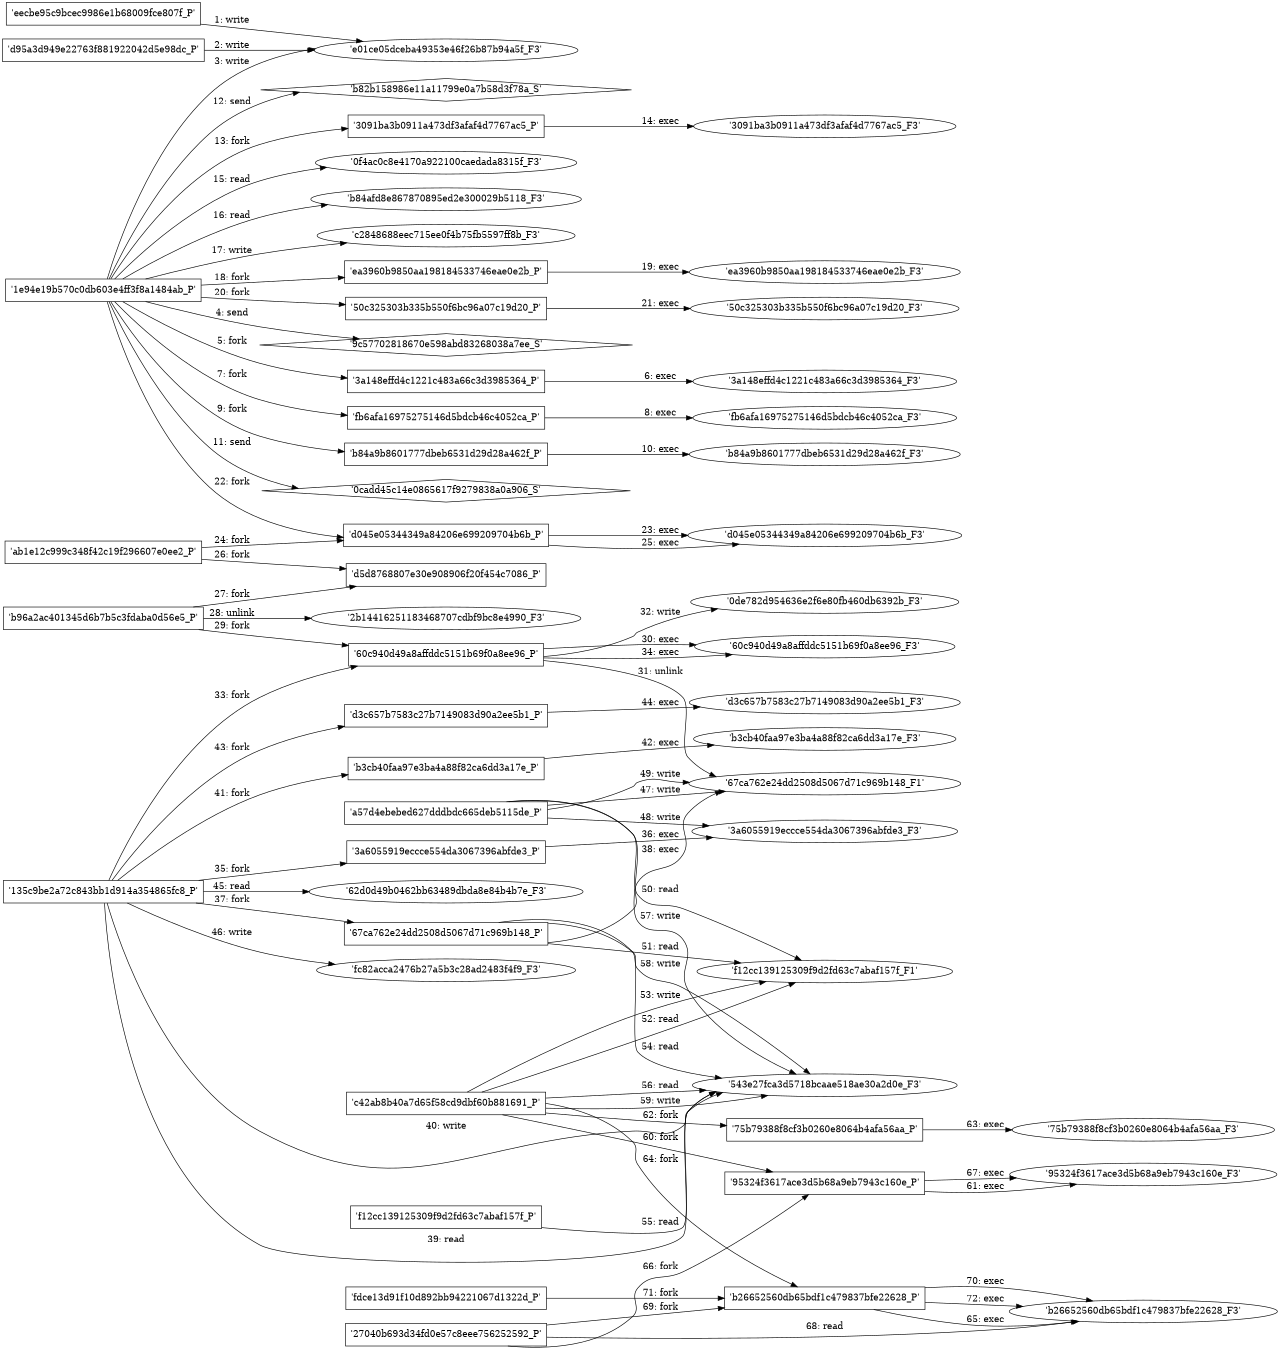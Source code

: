 digraph "D:\Learning\Paper\apt\基于CTI的攻击预警\Dataset\攻击图\ASGfromALLCTI\Threat Roundup for May 31 to June 7.dot" {
rankdir="LR"
size="9"
fixedsize="false"
splines="true"
nodesep=0.3
ranksep=0
fontsize=10
overlap="scalexy"
engine= "neato"
	"'e01ce05dceba49353e46f26b87b94a5f_F3'" [node_type=file shape=ellipse]
	"'eecbe95c9bcec9986e1b68009fce807f_P'" [node_type=Process shape=box]
	"'eecbe95c9bcec9986e1b68009fce807f_P'" -> "'e01ce05dceba49353e46f26b87b94a5f_F3'" [label="1: write"]
	"'e01ce05dceba49353e46f26b87b94a5f_F3'" [node_type=file shape=ellipse]
	"'d95a3d949e22763f881922042d5e98dc_P'" [node_type=Process shape=box]
	"'d95a3d949e22763f881922042d5e98dc_P'" -> "'e01ce05dceba49353e46f26b87b94a5f_F3'" [label="2: write"]
	"'e01ce05dceba49353e46f26b87b94a5f_F3'" [node_type=file shape=ellipse]
	"'1e94e19b570c0db603e4ff3f8a1484ab_P'" [node_type=Process shape=box]
	"'1e94e19b570c0db603e4ff3f8a1484ab_P'" -> "'e01ce05dceba49353e46f26b87b94a5f_F3'" [label="3: write"]
	"'9c57702818670e598abd83268038a7ee_S'" [node_type=Socket shape=diamond]
	"'1e94e19b570c0db603e4ff3f8a1484ab_P'" [node_type=Process shape=box]
	"'1e94e19b570c0db603e4ff3f8a1484ab_P'" -> "'9c57702818670e598abd83268038a7ee_S'" [label="4: send"]
	"'1e94e19b570c0db603e4ff3f8a1484ab_P'" [node_type=Process shape=box]
	"'3a148effd4c1221c483a66c3d3985364_P'" [node_type=Process shape=box]
	"'1e94e19b570c0db603e4ff3f8a1484ab_P'" -> "'3a148effd4c1221c483a66c3d3985364_P'" [label="5: fork"]
	"'3a148effd4c1221c483a66c3d3985364_P'" [node_type=Process shape=box]
	"'3a148effd4c1221c483a66c3d3985364_F3'" [node_type=File shape=ellipse]
	"'3a148effd4c1221c483a66c3d3985364_P'" -> "'3a148effd4c1221c483a66c3d3985364_F3'" [label="6: exec"]
	"'1e94e19b570c0db603e4ff3f8a1484ab_P'" [node_type=Process shape=box]
	"'fb6afa16975275146d5bdcb46c4052ca_P'" [node_type=Process shape=box]
	"'1e94e19b570c0db603e4ff3f8a1484ab_P'" -> "'fb6afa16975275146d5bdcb46c4052ca_P'" [label="7: fork"]
	"'fb6afa16975275146d5bdcb46c4052ca_P'" [node_type=Process shape=box]
	"'fb6afa16975275146d5bdcb46c4052ca_F3'" [node_type=File shape=ellipse]
	"'fb6afa16975275146d5bdcb46c4052ca_P'" -> "'fb6afa16975275146d5bdcb46c4052ca_F3'" [label="8: exec"]
	"'1e94e19b570c0db603e4ff3f8a1484ab_P'" [node_type=Process shape=box]
	"'b84a9b8601777dbeb6531d29d28a462f_P'" [node_type=Process shape=box]
	"'1e94e19b570c0db603e4ff3f8a1484ab_P'" -> "'b84a9b8601777dbeb6531d29d28a462f_P'" [label="9: fork"]
	"'b84a9b8601777dbeb6531d29d28a462f_P'" [node_type=Process shape=box]
	"'b84a9b8601777dbeb6531d29d28a462f_F3'" [node_type=File shape=ellipse]
	"'b84a9b8601777dbeb6531d29d28a462f_P'" -> "'b84a9b8601777dbeb6531d29d28a462f_F3'" [label="10: exec"]
	"'0cadd45c14e0865617f9279838a0a906_S'" [node_type=Socket shape=diamond]
	"'1e94e19b570c0db603e4ff3f8a1484ab_P'" [node_type=Process shape=box]
	"'1e94e19b570c0db603e4ff3f8a1484ab_P'" -> "'0cadd45c14e0865617f9279838a0a906_S'" [label="11: send"]
	"'b82b158986e11a11799e0a7b58d3f78a_S'" [node_type=Socket shape=diamond]
	"'1e94e19b570c0db603e4ff3f8a1484ab_P'" [node_type=Process shape=box]
	"'1e94e19b570c0db603e4ff3f8a1484ab_P'" -> "'b82b158986e11a11799e0a7b58d3f78a_S'" [label="12: send"]
	"'1e94e19b570c0db603e4ff3f8a1484ab_P'" [node_type=Process shape=box]
	"'3091ba3b0911a473df3afaf4d7767ac5_P'" [node_type=Process shape=box]
	"'1e94e19b570c0db603e4ff3f8a1484ab_P'" -> "'3091ba3b0911a473df3afaf4d7767ac5_P'" [label="13: fork"]
	"'3091ba3b0911a473df3afaf4d7767ac5_P'" [node_type=Process shape=box]
	"'3091ba3b0911a473df3afaf4d7767ac5_F3'" [node_type=File shape=ellipse]
	"'3091ba3b0911a473df3afaf4d7767ac5_P'" -> "'3091ba3b0911a473df3afaf4d7767ac5_F3'" [label="14: exec"]
	"'0f4ac0c8e4170a922100caedada8315f_F3'" [node_type=file shape=ellipse]
	"'1e94e19b570c0db603e4ff3f8a1484ab_P'" [node_type=Process shape=box]
	"'1e94e19b570c0db603e4ff3f8a1484ab_P'" -> "'0f4ac0c8e4170a922100caedada8315f_F3'" [label="15: read"]
	"'b84afd8e867870895ed2e300029b5118_F3'" [node_type=file shape=ellipse]
	"'1e94e19b570c0db603e4ff3f8a1484ab_P'" [node_type=Process shape=box]
	"'1e94e19b570c0db603e4ff3f8a1484ab_P'" -> "'b84afd8e867870895ed2e300029b5118_F3'" [label="16: read"]
	"'c2848688eec715ee0f4b75fb5597ff8b_F3'" [node_type=file shape=ellipse]
	"'1e94e19b570c0db603e4ff3f8a1484ab_P'" [node_type=Process shape=box]
	"'1e94e19b570c0db603e4ff3f8a1484ab_P'" -> "'c2848688eec715ee0f4b75fb5597ff8b_F3'" [label="17: write"]
	"'1e94e19b570c0db603e4ff3f8a1484ab_P'" [node_type=Process shape=box]
	"'ea3960b9850aa198184533746eae0e2b_P'" [node_type=Process shape=box]
	"'1e94e19b570c0db603e4ff3f8a1484ab_P'" -> "'ea3960b9850aa198184533746eae0e2b_P'" [label="18: fork"]
	"'ea3960b9850aa198184533746eae0e2b_P'" [node_type=Process shape=box]
	"'ea3960b9850aa198184533746eae0e2b_F3'" [node_type=File shape=ellipse]
	"'ea3960b9850aa198184533746eae0e2b_P'" -> "'ea3960b9850aa198184533746eae0e2b_F3'" [label="19: exec"]
	"'1e94e19b570c0db603e4ff3f8a1484ab_P'" [node_type=Process shape=box]
	"'50c325303b335b550f6bc96a07c19d20_P'" [node_type=Process shape=box]
	"'1e94e19b570c0db603e4ff3f8a1484ab_P'" -> "'50c325303b335b550f6bc96a07c19d20_P'" [label="20: fork"]
	"'50c325303b335b550f6bc96a07c19d20_P'" [node_type=Process shape=box]
	"'50c325303b335b550f6bc96a07c19d20_F3'" [node_type=File shape=ellipse]
	"'50c325303b335b550f6bc96a07c19d20_P'" -> "'50c325303b335b550f6bc96a07c19d20_F3'" [label="21: exec"]
	"'1e94e19b570c0db603e4ff3f8a1484ab_P'" [node_type=Process shape=box]
	"'d045e05344349a84206e699209704b6b_P'" [node_type=Process shape=box]
	"'1e94e19b570c0db603e4ff3f8a1484ab_P'" -> "'d045e05344349a84206e699209704b6b_P'" [label="22: fork"]
	"'d045e05344349a84206e699209704b6b_P'" [node_type=Process shape=box]
	"'d045e05344349a84206e699209704b6b_F3'" [node_type=File shape=ellipse]
	"'d045e05344349a84206e699209704b6b_P'" -> "'d045e05344349a84206e699209704b6b_F3'" [label="23: exec"]
	"'ab1e12c999c348f42c19f296607e0ee2_P'" [node_type=Process shape=box]
	"'d045e05344349a84206e699209704b6b_P'" [node_type=Process shape=box]
	"'ab1e12c999c348f42c19f296607e0ee2_P'" -> "'d045e05344349a84206e699209704b6b_P'" [label="24: fork"]
	"'d045e05344349a84206e699209704b6b_P'" [node_type=Process shape=box]
	"'d045e05344349a84206e699209704b6b_F3'" [node_type=File shape=ellipse]
	"'d045e05344349a84206e699209704b6b_P'" -> "'d045e05344349a84206e699209704b6b_F3'" [label="25: exec"]
	"'ab1e12c999c348f42c19f296607e0ee2_P'" [node_type=Process shape=box]
	"'d5d8768807e30e908906f20f454c7086_P'" [node_type=Process shape=box]
	"'ab1e12c999c348f42c19f296607e0ee2_P'" -> "'d5d8768807e30e908906f20f454c7086_P'" [label="26: fork"]
	"'b96a2ac401345d6b7b5c3fdaba0d56e5_P'" [node_type=Process shape=box]
	"'d5d8768807e30e908906f20f454c7086_P'" [node_type=Process shape=box]
	"'b96a2ac401345d6b7b5c3fdaba0d56e5_P'" -> "'d5d8768807e30e908906f20f454c7086_P'" [label="27: fork"]
	"'2b14416251183468707cdbf9bc8e4990_F3'" [node_type=file shape=ellipse]
	"'b96a2ac401345d6b7b5c3fdaba0d56e5_P'" [node_type=Process shape=box]
	"'b96a2ac401345d6b7b5c3fdaba0d56e5_P'" -> "'2b14416251183468707cdbf9bc8e4990_F3'" [label="28: unlink"]
	"'b96a2ac401345d6b7b5c3fdaba0d56e5_P'" [node_type=Process shape=box]
	"'60c940d49a8affddc5151b69f0a8ee96_P'" [node_type=Process shape=box]
	"'b96a2ac401345d6b7b5c3fdaba0d56e5_P'" -> "'60c940d49a8affddc5151b69f0a8ee96_P'" [label="29: fork"]
	"'60c940d49a8affddc5151b69f0a8ee96_P'" [node_type=Process shape=box]
	"'60c940d49a8affddc5151b69f0a8ee96_F3'" [node_type=File shape=ellipse]
	"'60c940d49a8affddc5151b69f0a8ee96_P'" -> "'60c940d49a8affddc5151b69f0a8ee96_F3'" [label="30: exec"]
	"'67ca762e24dd2508d5067d71c969b148_F1'" [node_type=file shape=ellipse]
	"'60c940d49a8affddc5151b69f0a8ee96_P'" [node_type=Process shape=box]
	"'60c940d49a8affddc5151b69f0a8ee96_P'" -> "'67ca762e24dd2508d5067d71c969b148_F1'" [label="31: unlink"]
	"'0de782d954636e2f6e80fb460db6392b_F3'" [node_type=file shape=ellipse]
	"'60c940d49a8affddc5151b69f0a8ee96_P'" [node_type=Process shape=box]
	"'60c940d49a8affddc5151b69f0a8ee96_P'" -> "'0de782d954636e2f6e80fb460db6392b_F3'" [label="32: write"]
	"'135c9be2a72c843bb1d914a354865fc8_P'" [node_type=Process shape=box]
	"'60c940d49a8affddc5151b69f0a8ee96_P'" [node_type=Process shape=box]
	"'135c9be2a72c843bb1d914a354865fc8_P'" -> "'60c940d49a8affddc5151b69f0a8ee96_P'" [label="33: fork"]
	"'60c940d49a8affddc5151b69f0a8ee96_P'" [node_type=Process shape=box]
	"'60c940d49a8affddc5151b69f0a8ee96_F3'" [node_type=File shape=ellipse]
	"'60c940d49a8affddc5151b69f0a8ee96_P'" -> "'60c940d49a8affddc5151b69f0a8ee96_F3'" [label="34: exec"]
	"'135c9be2a72c843bb1d914a354865fc8_P'" [node_type=Process shape=box]
	"'3a6055919eccce554da3067396abfde3_P'" [node_type=Process shape=box]
	"'135c9be2a72c843bb1d914a354865fc8_P'" -> "'3a6055919eccce554da3067396abfde3_P'" [label="35: fork"]
	"'3a6055919eccce554da3067396abfde3_P'" [node_type=Process shape=box]
	"'3a6055919eccce554da3067396abfde3_F3'" [node_type=File shape=ellipse]
	"'3a6055919eccce554da3067396abfde3_P'" -> "'3a6055919eccce554da3067396abfde3_F3'" [label="36: exec"]
	"'135c9be2a72c843bb1d914a354865fc8_P'" [node_type=Process shape=box]
	"'67ca762e24dd2508d5067d71c969b148_P'" [node_type=Process shape=box]
	"'135c9be2a72c843bb1d914a354865fc8_P'" -> "'67ca762e24dd2508d5067d71c969b148_P'" [label="37: fork"]
	"'67ca762e24dd2508d5067d71c969b148_P'" [node_type=Process shape=box]
	"'67ca762e24dd2508d5067d71c969b148_F1'" [node_type=File shape=ellipse]
	"'67ca762e24dd2508d5067d71c969b148_P'" -> "'67ca762e24dd2508d5067d71c969b148_F1'" [label="38: exec"]
	"'543e27fca3d5718bcaae518ae30a2d0e_F3'" [node_type=file shape=ellipse]
	"'135c9be2a72c843bb1d914a354865fc8_P'" [node_type=Process shape=box]
	"'135c9be2a72c843bb1d914a354865fc8_P'" -> "'543e27fca3d5718bcaae518ae30a2d0e_F3'" [label="39: read"]
	"'543e27fca3d5718bcaae518ae30a2d0e_F3'" [node_type=file shape=ellipse]
	"'135c9be2a72c843bb1d914a354865fc8_P'" [node_type=Process shape=box]
	"'135c9be2a72c843bb1d914a354865fc8_P'" -> "'543e27fca3d5718bcaae518ae30a2d0e_F3'" [label="40: write"]
	"'135c9be2a72c843bb1d914a354865fc8_P'" [node_type=Process shape=box]
	"'b3cb40faa97e3ba4a88f82ca6dd3a17e_P'" [node_type=Process shape=box]
	"'135c9be2a72c843bb1d914a354865fc8_P'" -> "'b3cb40faa97e3ba4a88f82ca6dd3a17e_P'" [label="41: fork"]
	"'b3cb40faa97e3ba4a88f82ca6dd3a17e_P'" [node_type=Process shape=box]
	"'b3cb40faa97e3ba4a88f82ca6dd3a17e_F3'" [node_type=File shape=ellipse]
	"'b3cb40faa97e3ba4a88f82ca6dd3a17e_P'" -> "'b3cb40faa97e3ba4a88f82ca6dd3a17e_F3'" [label="42: exec"]
	"'135c9be2a72c843bb1d914a354865fc8_P'" [node_type=Process shape=box]
	"'d3c657b7583c27b7149083d90a2ee5b1_P'" [node_type=Process shape=box]
	"'135c9be2a72c843bb1d914a354865fc8_P'" -> "'d3c657b7583c27b7149083d90a2ee5b1_P'" [label="43: fork"]
	"'d3c657b7583c27b7149083d90a2ee5b1_P'" [node_type=Process shape=box]
	"'d3c657b7583c27b7149083d90a2ee5b1_F3'" [node_type=File shape=ellipse]
	"'d3c657b7583c27b7149083d90a2ee5b1_P'" -> "'d3c657b7583c27b7149083d90a2ee5b1_F3'" [label="44: exec"]
	"'62d0d49b0462bb63489dbda8e84b4b7e_F3'" [node_type=file shape=ellipse]
	"'135c9be2a72c843bb1d914a354865fc8_P'" [node_type=Process shape=box]
	"'135c9be2a72c843bb1d914a354865fc8_P'" -> "'62d0d49b0462bb63489dbda8e84b4b7e_F3'" [label="45: read"]
	"'fc82acca2476b27a5b3c28ad2483f4f9_F3'" [node_type=file shape=ellipse]
	"'135c9be2a72c843bb1d914a354865fc8_P'" [node_type=Process shape=box]
	"'135c9be2a72c843bb1d914a354865fc8_P'" -> "'fc82acca2476b27a5b3c28ad2483f4f9_F3'" [label="46: write"]
	"'67ca762e24dd2508d5067d71c969b148_F1'" [node_type=file shape=ellipse]
	"'a57d4ebebed627dddbdc665deb5115de_P'" [node_type=Process shape=box]
	"'a57d4ebebed627dddbdc665deb5115de_P'" -> "'67ca762e24dd2508d5067d71c969b148_F1'" [label="47: write"]
	"'3a6055919eccce554da3067396abfde3_F3'" [node_type=file shape=ellipse]
	"'a57d4ebebed627dddbdc665deb5115de_P'" [node_type=Process shape=box]
	"'a57d4ebebed627dddbdc665deb5115de_P'" -> "'3a6055919eccce554da3067396abfde3_F3'" [label="48: write"]
	"'67ca762e24dd2508d5067d71c969b148_F1'" [node_type=file shape=ellipse]
	"'a57d4ebebed627dddbdc665deb5115de_P'" [node_type=Process shape=box]
	"'a57d4ebebed627dddbdc665deb5115de_P'" -> "'67ca762e24dd2508d5067d71c969b148_F1'" [label="49: write"]
	"'f12cc139125309f9d2fd63c7abaf157f_F1'" [node_type=file shape=ellipse]
	"'a57d4ebebed627dddbdc665deb5115de_P'" [node_type=Process shape=box]
	"'a57d4ebebed627dddbdc665deb5115de_P'" -> "'f12cc139125309f9d2fd63c7abaf157f_F1'" [label="50: read"]
	"'f12cc139125309f9d2fd63c7abaf157f_F1'" [node_type=file shape=ellipse]
	"'67ca762e24dd2508d5067d71c969b148_P'" [node_type=Process shape=box]
	"'67ca762e24dd2508d5067d71c969b148_P'" -> "'f12cc139125309f9d2fd63c7abaf157f_F1'" [label="51: read"]
	"'f12cc139125309f9d2fd63c7abaf157f_F1'" [node_type=file shape=ellipse]
	"'c42ab8b40a7d65f58cd9dbf60b881691_P'" [node_type=Process shape=box]
	"'c42ab8b40a7d65f58cd9dbf60b881691_P'" -> "'f12cc139125309f9d2fd63c7abaf157f_F1'" [label="52: read"]
	"'f12cc139125309f9d2fd63c7abaf157f_F1'" [node_type=file shape=ellipse]
	"'c42ab8b40a7d65f58cd9dbf60b881691_P'" [node_type=Process shape=box]
	"'c42ab8b40a7d65f58cd9dbf60b881691_P'" -> "'f12cc139125309f9d2fd63c7abaf157f_F1'" [label="53: write"]
	"'543e27fca3d5718bcaae518ae30a2d0e_F3'" [node_type=file shape=ellipse]
	"'67ca762e24dd2508d5067d71c969b148_P'" [node_type=Process shape=box]
	"'67ca762e24dd2508d5067d71c969b148_P'" -> "'543e27fca3d5718bcaae518ae30a2d0e_F3'" [label="54: read"]
	"'543e27fca3d5718bcaae518ae30a2d0e_F3'" [node_type=file shape=ellipse]
	"'f12cc139125309f9d2fd63c7abaf157f_P'" [node_type=Process shape=box]
	"'f12cc139125309f9d2fd63c7abaf157f_P'" -> "'543e27fca3d5718bcaae518ae30a2d0e_F3'" [label="55: read"]
	"'543e27fca3d5718bcaae518ae30a2d0e_F3'" [node_type=file shape=ellipse]
	"'c42ab8b40a7d65f58cd9dbf60b881691_P'" [node_type=Process shape=box]
	"'c42ab8b40a7d65f58cd9dbf60b881691_P'" -> "'543e27fca3d5718bcaae518ae30a2d0e_F3'" [label="56: read"]
	"'543e27fca3d5718bcaae518ae30a2d0e_F3'" [node_type=file shape=ellipse]
	"'a57d4ebebed627dddbdc665deb5115de_P'" [node_type=Process shape=box]
	"'a57d4ebebed627dddbdc665deb5115de_P'" -> "'543e27fca3d5718bcaae518ae30a2d0e_F3'" [label="57: write"]
	"'543e27fca3d5718bcaae518ae30a2d0e_F3'" [node_type=file shape=ellipse]
	"'67ca762e24dd2508d5067d71c969b148_P'" [node_type=Process shape=box]
	"'67ca762e24dd2508d5067d71c969b148_P'" -> "'543e27fca3d5718bcaae518ae30a2d0e_F3'" [label="58: write"]
	"'543e27fca3d5718bcaae518ae30a2d0e_F3'" [node_type=file shape=ellipse]
	"'c42ab8b40a7d65f58cd9dbf60b881691_P'" [node_type=Process shape=box]
	"'c42ab8b40a7d65f58cd9dbf60b881691_P'" -> "'543e27fca3d5718bcaae518ae30a2d0e_F3'" [label="59: write"]
	"'c42ab8b40a7d65f58cd9dbf60b881691_P'" [node_type=Process shape=box]
	"'95324f3617ace3d5b68a9eb7943c160e_P'" [node_type=Process shape=box]
	"'c42ab8b40a7d65f58cd9dbf60b881691_P'" -> "'95324f3617ace3d5b68a9eb7943c160e_P'" [label="60: fork"]
	"'95324f3617ace3d5b68a9eb7943c160e_P'" [node_type=Process shape=box]
	"'95324f3617ace3d5b68a9eb7943c160e_F3'" [node_type=File shape=ellipse]
	"'95324f3617ace3d5b68a9eb7943c160e_P'" -> "'95324f3617ace3d5b68a9eb7943c160e_F3'" [label="61: exec"]
	"'c42ab8b40a7d65f58cd9dbf60b881691_P'" [node_type=Process shape=box]
	"'75b79388f8cf3b0260e8064b4afa56aa_P'" [node_type=Process shape=box]
	"'c42ab8b40a7d65f58cd9dbf60b881691_P'" -> "'75b79388f8cf3b0260e8064b4afa56aa_P'" [label="62: fork"]
	"'75b79388f8cf3b0260e8064b4afa56aa_P'" [node_type=Process shape=box]
	"'75b79388f8cf3b0260e8064b4afa56aa_F3'" [node_type=File shape=ellipse]
	"'75b79388f8cf3b0260e8064b4afa56aa_P'" -> "'75b79388f8cf3b0260e8064b4afa56aa_F3'" [label="63: exec"]
	"'c42ab8b40a7d65f58cd9dbf60b881691_P'" [node_type=Process shape=box]
	"'b26652560db65bdf1c479837bfe22628_P'" [node_type=Process shape=box]
	"'c42ab8b40a7d65f58cd9dbf60b881691_P'" -> "'b26652560db65bdf1c479837bfe22628_P'" [label="64: fork"]
	"'b26652560db65bdf1c479837bfe22628_P'" [node_type=Process shape=box]
	"'b26652560db65bdf1c479837bfe22628_F3'" [node_type=File shape=ellipse]
	"'b26652560db65bdf1c479837bfe22628_P'" -> "'b26652560db65bdf1c479837bfe22628_F3'" [label="65: exec"]
	"'27040b693d34fd0e57c8eee756252592_P'" [node_type=Process shape=box]
	"'95324f3617ace3d5b68a9eb7943c160e_P'" [node_type=Process shape=box]
	"'27040b693d34fd0e57c8eee756252592_P'" -> "'95324f3617ace3d5b68a9eb7943c160e_P'" [label="66: fork"]
	"'95324f3617ace3d5b68a9eb7943c160e_P'" [node_type=Process shape=box]
	"'95324f3617ace3d5b68a9eb7943c160e_F3'" [node_type=File shape=ellipse]
	"'95324f3617ace3d5b68a9eb7943c160e_P'" -> "'95324f3617ace3d5b68a9eb7943c160e_F3'" [label="67: exec"]
	"'b26652560db65bdf1c479837bfe22628_F3'" [node_type=file shape=ellipse]
	"'27040b693d34fd0e57c8eee756252592_P'" [node_type=Process shape=box]
	"'27040b693d34fd0e57c8eee756252592_P'" -> "'b26652560db65bdf1c479837bfe22628_F3'" [label="68: read"]
	"'27040b693d34fd0e57c8eee756252592_P'" [node_type=Process shape=box]
	"'b26652560db65bdf1c479837bfe22628_P'" [node_type=Process shape=box]
	"'27040b693d34fd0e57c8eee756252592_P'" -> "'b26652560db65bdf1c479837bfe22628_P'" [label="69: fork"]
	"'b26652560db65bdf1c479837bfe22628_P'" [node_type=Process shape=box]
	"'b26652560db65bdf1c479837bfe22628_F3'" [node_type=File shape=ellipse]
	"'b26652560db65bdf1c479837bfe22628_P'" -> "'b26652560db65bdf1c479837bfe22628_F3'" [label="70: exec"]
	"'fdce13d91f10d892bb94221067d1322d_P'" [node_type=Process shape=box]
	"'b26652560db65bdf1c479837bfe22628_P'" [node_type=Process shape=box]
	"'fdce13d91f10d892bb94221067d1322d_P'" -> "'b26652560db65bdf1c479837bfe22628_P'" [label="71: fork"]
	"'b26652560db65bdf1c479837bfe22628_P'" [node_type=Process shape=box]
	"'b26652560db65bdf1c479837bfe22628_F3'" [node_type=File shape=ellipse]
	"'b26652560db65bdf1c479837bfe22628_P'" -> "'b26652560db65bdf1c479837bfe22628_F3'" [label="72: exec"]
}
